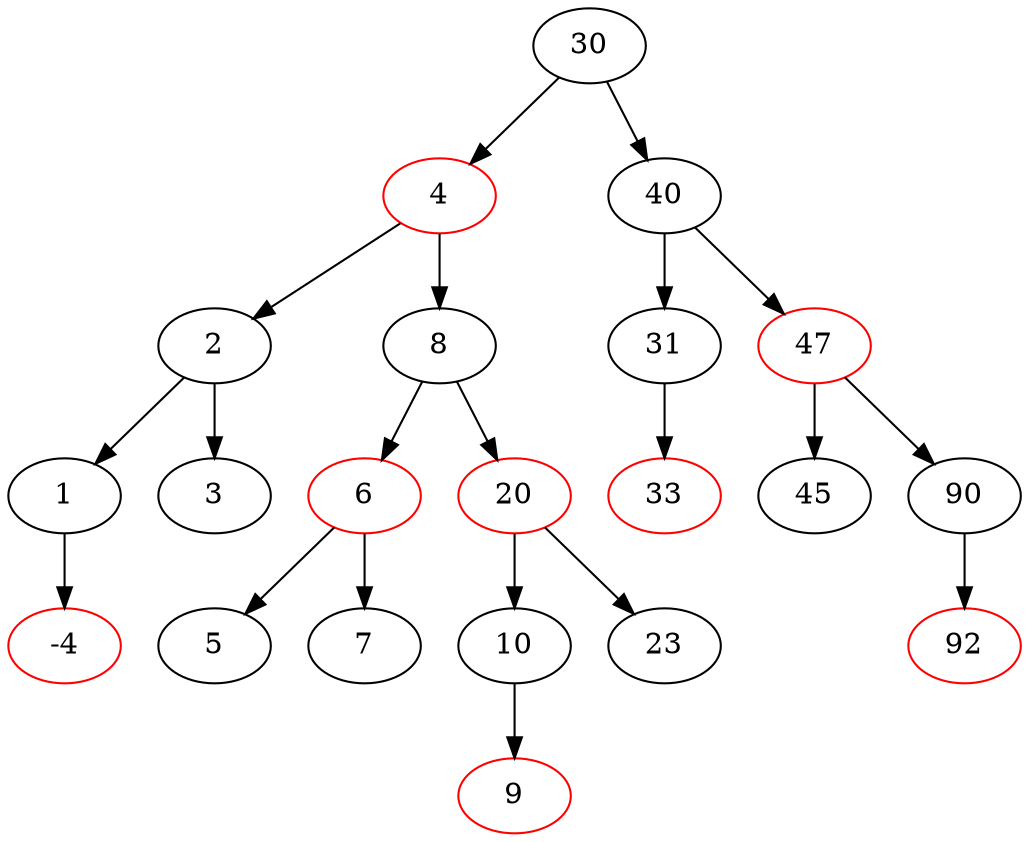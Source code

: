 digraph RedBlackTree {
30 [label="30", color=black]
30 -> 4
4 [label="4", color=red]
4 -> 2
2 [label="2", color=black]
2 -> 1
1 [label="1", color=black]
1 -> -4
-4 [label="-4", color=red]
2 -> 3
3 [label="3", color=black]
4 -> 8
8 [label="8", color=black]
8 -> 6
6 [label="6", color=red]
6 -> 5
5 [label="5", color=black]
6 -> 7
7 [label="7", color=black]
8 -> 20
20 [label="20", color=red]
20 -> 10
10 [label="10", color=black]
10 -> 9
9 [label="9", color=red]
20 -> 23
23 [label="23", color=black]
30 -> 40
40 [label="40", color=black]
40 -> 31
31 [label="31", color=black]
31 -> 33
33 [label="33", color=red]
40 -> 47
47 [label="47", color=red]
47 -> 45
45 [label="45", color=black]
47 -> 90
90 [label="90", color=black]
90 -> 92
92 [label="92", color=red]
}